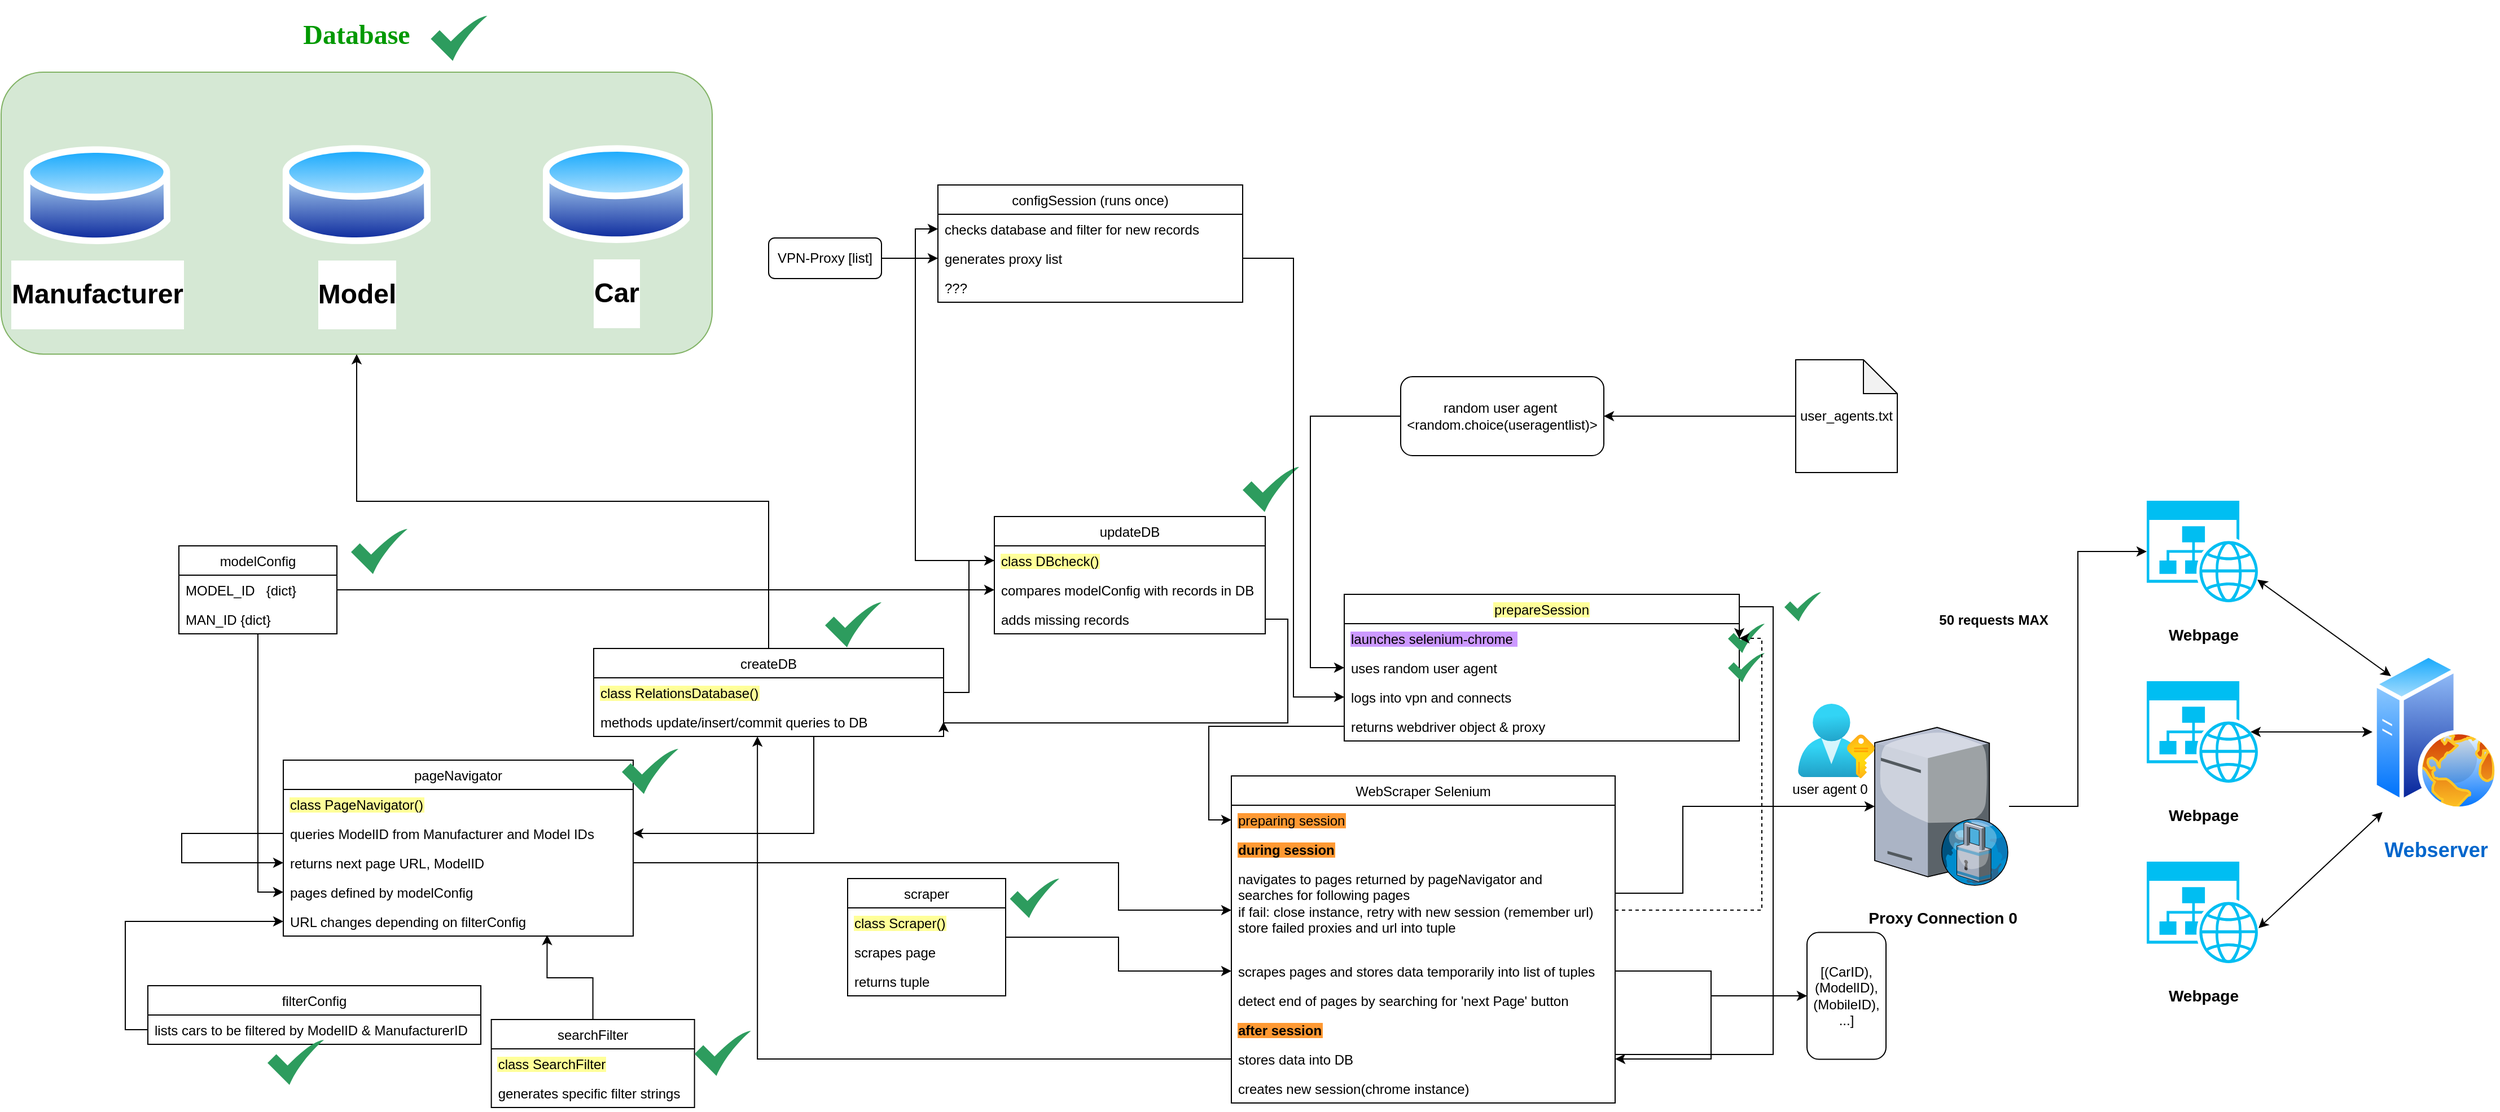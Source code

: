<mxfile version="14.6.13" type="device"><diagram id="ER1LFhD4xa3KlOaFL1ux" name="Page-1"><mxGraphModel dx="2288" dy="1368" grid="1" gridSize="10" guides="1" tooltips="1" connect="1" arrows="1" fold="1" page="0" pageScale="1" pageWidth="1169" pageHeight="827" math="0" shadow="0"><root><mxCell id="0"/><mxCell id="1" parent="0"/><mxCell id="fqkC8qZdYITMj6y0IBV_-4" value="&lt;h3&gt;Webpage&lt;/h3&gt;" style="verticalLabelPosition=bottom;html=1;verticalAlign=top;align=center;strokeColor=none;fillColor=#00BEF2;shape=mxgraph.azure.website_generic;pointerEvents=1;" parent="1" vertex="1"><mxGeometry x="1031" y="400" width="100" height="90" as="geometry"/></mxCell><mxCell id="9GigJdVHKhUV0qmUxYei-4" value="&lt;h2&gt;&lt;font color=&quot;#0066CC&quot;&gt;Webserver&lt;/font&gt;&lt;/h2&gt;" style="aspect=fixed;perimeter=ellipsePerimeter;html=1;align=center;shadow=0;dashed=0;spacingTop=3;image;image=img/lib/active_directory/web_server.svg;fontColor=#009900;" parent="1" vertex="1"><mxGeometry x="1231" y="535" width="112" height="140" as="geometry"/></mxCell><mxCell id="9GigJdVHKhUV0qmUxYei-5" value="&lt;h3&gt;Webpage&lt;/h3&gt;" style="verticalLabelPosition=bottom;html=1;verticalAlign=top;align=center;strokeColor=none;fillColor=#00BEF2;shape=mxgraph.azure.website_generic;pointerEvents=1;" parent="1" vertex="1"><mxGeometry x="1031" y="560" width="100" height="90" as="geometry"/></mxCell><mxCell id="9GigJdVHKhUV0qmUxYei-6" value="&lt;h3&gt;Webpage&lt;/h3&gt;" style="verticalLabelPosition=bottom;html=1;verticalAlign=top;align=center;strokeColor=none;fillColor=#00BEF2;shape=mxgraph.azure.website_generic;pointerEvents=1;" parent="1" vertex="1"><mxGeometry x="1031" y="720" width="100" height="90" as="geometry"/></mxCell><mxCell id="49vKQXlSqPvBuHnHmlB6-36" style="edgeStyle=orthogonalEdgeStyle;rounded=0;orthogonalLoop=1;jettySize=auto;html=1;entryX=0;entryY=0.5;entryDx=0;entryDy=0;entryPerimeter=0;fontColor=#000000;" parent="1" source="9GigJdVHKhUV0qmUxYei-7" target="fqkC8qZdYITMj6y0IBV_-4" edge="1"><mxGeometry relative="1" as="geometry"/></mxCell><mxCell id="9GigJdVHKhUV0qmUxYei-7" value="&lt;h3&gt;&lt;font color=&quot;#000000&quot;&gt;Proxy Connection 0&lt;/font&gt;&lt;/h3&gt;" style="verticalLabelPosition=bottom;aspect=fixed;html=1;verticalAlign=top;strokeColor=none;align=center;outlineConnect=0;shape=mxgraph.citrix.proxy_server;fontColor=#009900;" parent="1" vertex="1"><mxGeometry x="790" y="601" width="119" height="140" as="geometry"/></mxCell><mxCell id="9GigJdVHKhUV0qmUxYei-14" value="" style="endArrow=classic;startArrow=classic;html=1;fontColor=#009900;entryX=0;entryY=0;entryDx=0;entryDy=0;exitX=0.98;exitY=0.778;exitDx=0;exitDy=0;exitPerimeter=0;" parent="1" source="fqkC8qZdYITMj6y0IBV_-4" target="9GigJdVHKhUV0qmUxYei-4" edge="1"><mxGeometry width="50" height="50" relative="1" as="geometry"><mxPoint x="1171" y="490" as="sourcePoint"/><mxPoint x="1221" y="440" as="targetPoint"/></mxGeometry></mxCell><mxCell id="9GigJdVHKhUV0qmUxYei-15" value="" style="endArrow=classic;startArrow=classic;html=1;fontColor=#009900;entryX=0;entryY=0.5;entryDx=0;entryDy=0;exitX=0.92;exitY=0.5;exitDx=0;exitDy=0;exitPerimeter=0;" parent="1" source="9GigJdVHKhUV0qmUxYei-5" target="9GigJdVHKhUV0qmUxYei-4" edge="1"><mxGeometry width="50" height="50" relative="1" as="geometry"><mxPoint x="1161" y="630" as="sourcePoint"/><mxPoint x="1211" y="580" as="targetPoint"/></mxGeometry></mxCell><mxCell id="9GigJdVHKhUV0qmUxYei-16" value="" style="endArrow=classic;startArrow=classic;html=1;fontColor=#009900;entryX=0.08;entryY=1.007;entryDx=0;entryDy=0;entryPerimeter=0;exitX=0.99;exitY=0.656;exitDx=0;exitDy=0;exitPerimeter=0;" parent="1" source="9GigJdVHKhUV0qmUxYei-6" target="9GigJdVHKhUV0qmUxYei-4" edge="1"><mxGeometry width="50" height="50" relative="1" as="geometry"><mxPoint x="1161" y="760" as="sourcePoint"/><mxPoint x="1211" y="710" as="targetPoint"/></mxGeometry></mxCell><mxCell id="9GigJdVHKhUV0qmUxYei-17" value="&lt;h4&gt;50 requests MAX&lt;/h4&gt;" style="text;html=1;align=center;verticalAlign=middle;resizable=0;points=[];autosize=1;strokeColor=none;rotation=0;" parent="1" vertex="1"><mxGeometry x="840" y="481" width="110" height="50" as="geometry"/></mxCell><mxCell id="9GigJdVHKhUV0qmUxYei-21" value="updateDB" style="swimlane;fontStyle=0;childLayout=stackLayout;horizontal=1;startSize=26;horizontalStack=0;resizeParent=1;resizeParentMax=0;resizeLast=0;collapsible=1;marginBottom=0;fontColor=#000000;" parent="1" vertex="1"><mxGeometry x="10" y="414" width="240" height="104" as="geometry"/></mxCell><mxCell id="9GigJdVHKhUV0qmUxYei-22" value="class DBcheck()" style="text;strokeColor=none;fillColor=none;align=left;verticalAlign=top;spacingLeft=4;spacingRight=4;overflow=hidden;rotatable=0;points=[[0,0.5],[1,0.5]];portConstraint=eastwest;labelBackgroundColor=#FFFF99;" parent="9GigJdVHKhUV0qmUxYei-21" vertex="1"><mxGeometry y="26" width="240" height="26" as="geometry"/></mxCell><mxCell id="9GigJdVHKhUV0qmUxYei-23" value="compares modelConfig with records in DB" style="text;strokeColor=none;fillColor=none;align=left;verticalAlign=top;spacingLeft=4;spacingRight=4;overflow=hidden;rotatable=0;points=[[0,0.5],[1,0.5]];portConstraint=eastwest;" parent="9GigJdVHKhUV0qmUxYei-21" vertex="1"><mxGeometry y="52" width="240" height="26" as="geometry"/></mxCell><mxCell id="9GigJdVHKhUV0qmUxYei-24" value="adds missing records" style="text;strokeColor=none;fillColor=none;align=left;verticalAlign=top;spacingLeft=4;spacingRight=4;overflow=hidden;rotatable=0;points=[[0,0.5],[1,0.5]];portConstraint=eastwest;" parent="9GigJdVHKhUV0qmUxYei-21" vertex="1"><mxGeometry y="78" width="240" height="26" as="geometry"/></mxCell><mxCell id="9GigJdVHKhUV0qmUxYei-25" value="WebScraper Selenium" style="swimlane;fontStyle=0;childLayout=stackLayout;horizontal=1;startSize=26;horizontalStack=0;resizeParent=1;resizeParentMax=0;resizeLast=0;collapsible=1;marginBottom=0;fontColor=#000000;" parent="1" vertex="1"><mxGeometry x="220" y="644" width="340" height="290" as="geometry"/></mxCell><mxCell id="p136531RvD-EmiKxAALf-30" value="preparing session" style="text;strokeColor=none;fillColor=none;align=left;verticalAlign=top;spacingLeft=4;spacingRight=4;overflow=hidden;rotatable=0;points=[[0,0.5],[1,0.5]];portConstraint=eastwest;labelBackgroundColor=#FF9933;" parent="9GigJdVHKhUV0qmUxYei-25" vertex="1"><mxGeometry y="26" width="340" height="26" as="geometry"/></mxCell><mxCell id="49vKQXlSqPvBuHnHmlB6-27" value="during session" style="text;strokeColor=none;fillColor=none;align=left;verticalAlign=top;spacingLeft=4;spacingRight=4;overflow=hidden;rotatable=0;points=[[0,0.5],[1,0.5]];portConstraint=eastwest;labelBackgroundColor=#FF9933;fontColor=#000000;fontStyle=1" parent="9GigJdVHKhUV0qmUxYei-25" vertex="1"><mxGeometry y="52" width="340" height="26" as="geometry"/></mxCell><mxCell id="9GigJdVHKhUV0qmUxYei-28" value="navigates to pages returned by pageNavigator and &lt;br&gt;searches for following pages&lt;br&gt;if fail: close instance, retry with new session (remember url)&lt;br&gt;store failed proxies and url into tuple" style="text;strokeColor=none;fillColor=none;align=left;verticalAlign=top;spacingLeft=4;spacingRight=4;overflow=hidden;rotatable=0;points=[[0,0.5],[1,0.5]];portConstraint=eastwest;html=1;rounded=0;" parent="9GigJdVHKhUV0qmUxYei-25" vertex="1"><mxGeometry y="78" width="340" height="82" as="geometry"/></mxCell><mxCell id="49vKQXlSqPvBuHnHmlB6-31" value="scrapes pages and stores data temporarily into list of tuples" style="text;strokeColor=none;fillColor=none;align=left;verticalAlign=top;spacingLeft=4;spacingRight=4;overflow=hidden;rotatable=0;points=[[0,0.5],[1,0.5]];portConstraint=eastwest;labelBackgroundColor=none;fontColor=#000000;" parent="9GigJdVHKhUV0qmUxYei-25" vertex="1"><mxGeometry y="160" width="340" height="26" as="geometry"/></mxCell><mxCell id="R_P5cWSIAP0r2m0pxmcC-4" value="detect end of pages by searching for 'next Page' button" style="text;strokeColor=none;fillColor=none;align=left;verticalAlign=top;spacingLeft=4;spacingRight=4;overflow=hidden;rotatable=0;points=[[0,0.5],[1,0.5]];portConstraint=eastwest;shadow=0;" parent="9GigJdVHKhUV0qmUxYei-25" vertex="1"><mxGeometry y="186" width="340" height="26" as="geometry"/></mxCell><mxCell id="49vKQXlSqPvBuHnHmlB6-28" value="after session" style="text;strokeColor=none;fillColor=none;align=left;verticalAlign=top;spacingLeft=4;spacingRight=4;overflow=hidden;rotatable=0;points=[[0,0.5],[1,0.5]];portConstraint=eastwest;labelBackgroundColor=#FF9933;fontColor=#000000;fontStyle=1" parent="9GigJdVHKhUV0qmUxYei-25" vertex="1"><mxGeometry y="212" width="340" height="26" as="geometry"/></mxCell><mxCell id="49vKQXlSqPvBuHnHmlB6-21" value="stores data into DB" style="text;strokeColor=none;fillColor=none;align=left;verticalAlign=top;spacingLeft=4;spacingRight=4;overflow=hidden;rotatable=0;points=[[0,0.5],[1,0.5]];portConstraint=eastwest;labelBackgroundColor=none;fontColor=#000000;" parent="9GigJdVHKhUV0qmUxYei-25" vertex="1"><mxGeometry y="238" width="340" height="26" as="geometry"/></mxCell><mxCell id="49vKQXlSqPvBuHnHmlB6-23" value="creates new session(chrome instance)" style="text;strokeColor=none;fillColor=none;align=left;verticalAlign=top;spacingLeft=4;spacingRight=4;overflow=hidden;rotatable=0;points=[[0,0.5],[1,0.5]];portConstraint=eastwest;labelBackgroundColor=none;fontColor=#000000;" parent="9GigJdVHKhUV0qmUxYei-25" vertex="1"><mxGeometry y="264" width="340" height="26" as="geometry"/></mxCell><mxCell id="9GigJdVHKhUV0qmUxYei-53" style="edgeStyle=orthogonalEdgeStyle;rounded=0;orthogonalLoop=1;jettySize=auto;html=1;fontColor=#000000;" parent="1" source="9GigJdVHKhUV0qmUxYei-47" target="9GigJdVHKhUV0qmUxYei-1" edge="1"><mxGeometry relative="1" as="geometry"/></mxCell><mxCell id="9GigJdVHKhUV0qmUxYei-51" style="edgeStyle=orthogonalEdgeStyle;rounded=0;orthogonalLoop=1;jettySize=auto;html=1;entryX=0;entryY=0.5;entryDx=0;entryDy=0;fontColor=#000000;" parent="1" source="9GigJdVHKhUV0qmUxYei-48" target="9GigJdVHKhUV0qmUxYei-22" edge="1"><mxGeometry relative="1" as="geometry"/></mxCell><mxCell id="49vKQXlSqPvBuHnHmlB6-5" style="edgeStyle=orthogonalEdgeStyle;rounded=0;orthogonalLoop=1;jettySize=auto;html=1;entryX=0;entryY=0.5;entryDx=0;entryDy=0;fontColor=#000000;" parent="1" source="49vKQXlSqPvBuHnHmlB6-1" target="9GigJdVHKhUV0qmUxYei-23" edge="1"><mxGeometry relative="1" as="geometry"/></mxCell><mxCell id="49vKQXlSqPvBuHnHmlB6-25" style="edgeStyle=orthogonalEdgeStyle;rounded=0;orthogonalLoop=1;jettySize=auto;html=1;entryX=0;entryY=0.5;entryDx=0;entryDy=0;fontColor=#000000;" parent="1" source="49vKQXlSqPvBuHnHmlB6-1" target="49vKQXlSqPvBuHnHmlB6-24" edge="1"><mxGeometry relative="1" as="geometry"/></mxCell><mxCell id="49vKQXlSqPvBuHnHmlB6-1" value="modelConfig" style="swimlane;fontStyle=0;childLayout=stackLayout;horizontal=1;startSize=26;horizontalStack=0;resizeParent=1;resizeParentMax=0;resizeLast=0;collapsible=1;marginBottom=0;labelBackgroundColor=none;fontColor=#000000;" parent="1" vertex="1"><mxGeometry x="-712.5" y="440" width="140" height="78" as="geometry"/></mxCell><mxCell id="49vKQXlSqPvBuHnHmlB6-2" value="MODEL_ID   {dict}&#10;" style="text;strokeColor=none;fillColor=none;align=left;verticalAlign=top;spacingLeft=4;spacingRight=4;overflow=hidden;rotatable=0;points=[[0,0.5],[1,0.5]];portConstraint=eastwest;" parent="49vKQXlSqPvBuHnHmlB6-1" vertex="1"><mxGeometry y="26" width="140" height="26" as="geometry"/></mxCell><mxCell id="49vKQXlSqPvBuHnHmlB6-3" value="MAN_ID {dict}" style="text;strokeColor=none;fillColor=none;align=left;verticalAlign=top;spacingLeft=4;spacingRight=4;overflow=hidden;rotatable=0;points=[[0,0.5],[1,0.5]];portConstraint=eastwest;" parent="49vKQXlSqPvBuHnHmlB6-1" vertex="1"><mxGeometry y="52" width="140" height="26" as="geometry"/></mxCell><mxCell id="p136531RvD-EmiKxAALf-4" style="edgeStyle=orthogonalEdgeStyle;rounded=0;orthogonalLoop=1;jettySize=auto;html=1;entryX=0;entryY=0.5;entryDx=0;entryDy=0;exitX=0;exitY=0.5;exitDx=0;exitDy=0;" parent="1" source="49vKQXlSqPvBuHnHmlB6-7" target="49vKQXlSqPvBuHnHmlB6-17" edge="1"><mxGeometry relative="1" as="geometry"/></mxCell><mxCell id="49vKQXlSqPvBuHnHmlB6-6" value="filterConfig" style="swimlane;fontStyle=0;childLayout=stackLayout;horizontal=1;startSize=26;horizontalStack=0;resizeParent=1;resizeParentMax=0;resizeLast=0;collapsible=1;marginBottom=0;labelBackgroundColor=none;fontColor=#000000;" parent="1" vertex="1"><mxGeometry x="-740" y="830" width="295" height="52" as="geometry"/></mxCell><mxCell id="49vKQXlSqPvBuHnHmlB6-7" value="lists cars to be filtered by ModelID &amp; ManufacturerID" style="text;strokeColor=none;fillColor=none;align=left;verticalAlign=top;spacingLeft=4;spacingRight=4;overflow=hidden;rotatable=0;points=[[0,0.5],[1,0.5]];portConstraint=eastwest;" parent="49vKQXlSqPvBuHnHmlB6-6" vertex="1"><mxGeometry y="26" width="295" height="26" as="geometry"/></mxCell><mxCell id="p136531RvD-EmiKxAALf-5" style="edgeStyle=orthogonalEdgeStyle;rounded=0;orthogonalLoop=1;jettySize=auto;html=1;entryX=0.754;entryY=0.962;entryDx=0;entryDy=0;entryPerimeter=0;" parent="1" source="49vKQXlSqPvBuHnHmlB6-10" target="49vKQXlSqPvBuHnHmlB6-17" edge="1"><mxGeometry relative="1" as="geometry"/></mxCell><mxCell id="49vKQXlSqPvBuHnHmlB6-10" value="searchFilter" style="swimlane;fontStyle=0;childLayout=stackLayout;horizontal=1;startSize=26;horizontalStack=0;resizeParent=1;resizeParentMax=0;resizeLast=0;collapsible=1;marginBottom=0;labelBackgroundColor=none;fontColor=#000000;" parent="1" vertex="1"><mxGeometry x="-435.68" y="860" width="180" height="78" as="geometry"/></mxCell><mxCell id="49vKQXlSqPvBuHnHmlB6-11" value="class SearchFilter" style="text;strokeColor=none;fillColor=none;align=left;verticalAlign=top;spacingLeft=4;spacingRight=4;overflow=hidden;rotatable=0;points=[[0,0.5],[1,0.5]];portConstraint=eastwest;labelBackgroundColor=#FFFF99;" parent="49vKQXlSqPvBuHnHmlB6-10" vertex="1"><mxGeometry y="26" width="180" height="26" as="geometry"/></mxCell><mxCell id="49vKQXlSqPvBuHnHmlB6-12" value="generates specific filter strings" style="text;strokeColor=none;fillColor=none;align=left;verticalAlign=top;spacingLeft=4;spacingRight=4;overflow=hidden;rotatable=0;points=[[0,0.5],[1,0.5]];portConstraint=eastwest;" parent="49vKQXlSqPvBuHnHmlB6-10" vertex="1"><mxGeometry y="52" width="180" height="26" as="geometry"/></mxCell><mxCell id="49vKQXlSqPvBuHnHmlB6-20" style="edgeStyle=orthogonalEdgeStyle;rounded=0;orthogonalLoop=1;jettySize=auto;html=1;entryX=0;entryY=0.5;entryDx=0;entryDy=0;fontColor=#000000;exitX=1;exitY=0.5;exitDx=0;exitDy=0;" parent="1" source="49vKQXlSqPvBuHnHmlB6-16" target="9GigJdVHKhUV0qmUxYei-28" edge="1"><mxGeometry relative="1" as="geometry"><Array as="points"><mxPoint x="120" y="721"/><mxPoint x="120" y="763"/></Array></mxGeometry></mxCell><mxCell id="49vKQXlSqPvBuHnHmlB6-14" value="pageNavigator" style="swimlane;fontStyle=0;childLayout=stackLayout;horizontal=1;startSize=26;horizontalStack=0;resizeParent=1;resizeParentMax=0;resizeLast=0;collapsible=1;marginBottom=0;labelBackgroundColor=none;fontColor=#000000;" parent="1" vertex="1"><mxGeometry x="-620" y="630" width="310" height="156" as="geometry"/></mxCell><mxCell id="49vKQXlSqPvBuHnHmlB6-15" value="class PageNavigator()" style="text;strokeColor=none;fillColor=none;align=left;verticalAlign=top;spacingLeft=4;spacingRight=4;overflow=hidden;rotatable=0;points=[[0,0.5],[1,0.5]];portConstraint=eastwest;labelBackgroundColor=#FFFF99;" parent="49vKQXlSqPvBuHnHmlB6-14" vertex="1"><mxGeometry y="26" width="310" height="26" as="geometry"/></mxCell><mxCell id="R_P5cWSIAP0r2m0pxmcC-17" style="edgeStyle=orthogonalEdgeStyle;rounded=0;orthogonalLoop=1;jettySize=auto;html=1;entryX=0;entryY=0.5;entryDx=0;entryDy=0;exitX=0;exitY=0.5;exitDx=0;exitDy=0;" parent="49vKQXlSqPvBuHnHmlB6-14" source="R_P5cWSIAP0r2m0pxmcC-16" target="49vKQXlSqPvBuHnHmlB6-16" edge="1"><mxGeometry relative="1" as="geometry"><Array as="points"><mxPoint x="-90" y="65"/><mxPoint x="-90" y="91"/></Array></mxGeometry></mxCell><mxCell id="R_P5cWSIAP0r2m0pxmcC-16" value="queries ModelID from Manufacturer and Model IDs" style="text;strokeColor=none;fillColor=none;align=left;verticalAlign=top;spacingLeft=4;spacingRight=4;overflow=hidden;rotatable=0;points=[[0,0.5],[1,0.5]];portConstraint=eastwest;shadow=0;" parent="49vKQXlSqPvBuHnHmlB6-14" vertex="1"><mxGeometry y="52" width="310" height="26" as="geometry"/></mxCell><mxCell id="49vKQXlSqPvBuHnHmlB6-16" value="returns next page URL, ModelID" style="text;strokeColor=none;fillColor=none;align=left;verticalAlign=top;spacingLeft=4;spacingRight=4;overflow=hidden;rotatable=0;points=[[0,0.5],[1,0.5]];portConstraint=eastwest;" parent="49vKQXlSqPvBuHnHmlB6-14" vertex="1"><mxGeometry y="78" width="310" height="26" as="geometry"/></mxCell><mxCell id="49vKQXlSqPvBuHnHmlB6-24" value="pages defined by modelConfig" style="text;strokeColor=none;fillColor=none;align=left;verticalAlign=top;spacingLeft=4;spacingRight=4;overflow=hidden;rotatable=0;points=[[0,0.5],[1,0.5]];portConstraint=eastwest;labelBackgroundColor=none;fontColor=#000000;" parent="49vKQXlSqPvBuHnHmlB6-14" vertex="1"><mxGeometry y="104" width="310" height="26" as="geometry"/></mxCell><mxCell id="49vKQXlSqPvBuHnHmlB6-17" value="URL changes depending on filterConfig" style="text;strokeColor=none;fillColor=none;align=left;verticalAlign=top;spacingLeft=4;spacingRight=4;overflow=hidden;rotatable=0;points=[[0,0.5],[1,0.5]];portConstraint=eastwest;" parent="49vKQXlSqPvBuHnHmlB6-14" vertex="1"><mxGeometry y="130" width="310" height="26" as="geometry"/></mxCell><mxCell id="p136531RvD-EmiKxAALf-33" style="edgeStyle=orthogonalEdgeStyle;rounded=0;orthogonalLoop=1;jettySize=auto;html=1;entryX=1;entryY=0.5;entryDx=0;entryDy=0;fontColor=#4D4D4D;" parent="1" source="49vKQXlSqPvBuHnHmlB6-38" target="49vKQXlSqPvBuHnHmlB6-21" edge="1"><mxGeometry relative="1" as="geometry"/></mxCell><mxCell id="49vKQXlSqPvBuHnHmlB6-38" value="&lt;div&gt;[(CarID),&lt;/div&gt;&lt;div&gt;(ModelID),&lt;/div&gt;&lt;div&gt;(MobileID),&lt;/div&gt;&lt;div&gt;...]&lt;/div&gt;" style="rounded=1;whiteSpace=wrap;html=1;labelBackgroundColor=none;fontColor=#000000;" parent="1" vertex="1"><mxGeometry x="730" y="782.75" width="70" height="112.5" as="geometry"/></mxCell><mxCell id="49vKQXlSqPvBuHnHmlB6-39" style="edgeStyle=orthogonalEdgeStyle;rounded=0;orthogonalLoop=1;jettySize=auto;html=1;entryX=0;entryY=0.5;entryDx=0;entryDy=0;fontColor=#000000;" parent="1" source="49vKQXlSqPvBuHnHmlB6-31" target="49vKQXlSqPvBuHnHmlB6-38" edge="1"><mxGeometry relative="1" as="geometry"/></mxCell><mxCell id="R_P5cWSIAP0r2m0pxmcC-18" style="edgeStyle=orthogonalEdgeStyle;rounded=0;orthogonalLoop=1;jettySize=auto;html=1;entryX=1;entryY=0.5;entryDx=0;entryDy=0;" parent="1" source="9GigJdVHKhUV0qmUxYei-47" target="R_P5cWSIAP0r2m0pxmcC-16" edge="1"><mxGeometry relative="1" as="geometry"><Array as="points"><mxPoint x="-150" y="695"/></Array></mxGeometry></mxCell><mxCell id="9GigJdVHKhUV0qmUxYei-47" value="createDB" style="swimlane;fontStyle=0;childLayout=stackLayout;horizontal=1;startSize=26;horizontalStack=0;resizeParent=1;resizeParentMax=0;resizeLast=0;collapsible=1;marginBottom=0;fontColor=#000000;" parent="1" vertex="1"><mxGeometry x="-345" y="531" width="310" height="78" as="geometry"/></mxCell><mxCell id="9GigJdVHKhUV0qmUxYei-48" value="class RelationsDatabase()" style="text;strokeColor=none;fillColor=none;align=left;verticalAlign=top;spacingLeft=4;spacingRight=4;overflow=hidden;rotatable=0;points=[[0,0.5],[1,0.5]];portConstraint=eastwest;labelBackgroundColor=#FFFF99;" parent="9GigJdVHKhUV0qmUxYei-47" vertex="1"><mxGeometry y="26" width="310" height="26" as="geometry"/></mxCell><mxCell id="9GigJdVHKhUV0qmUxYei-49" value="methods update/insert/commit queries to DB" style="text;strokeColor=none;fillColor=none;align=left;verticalAlign=top;spacingLeft=4;spacingRight=4;overflow=hidden;rotatable=0;points=[[0,0.5],[1,0.5]];portConstraint=eastwest;" parent="9GigJdVHKhUV0qmUxYei-47" vertex="1"><mxGeometry y="52" width="310" height="26" as="geometry"/></mxCell><mxCell id="p136531RvD-EmiKxAALf-6" value="" style="html=1;aspect=fixed;strokeColor=none;shadow=0;align=center;verticalAlign=top;fillColor=#2D9C5E;shape=mxgraph.gcp2.check" parent="1" vertex="1"><mxGeometry x="-560" y="425" width="50" height="40" as="geometry"/></mxCell><mxCell id="p136531RvD-EmiKxAALf-8" value="" style="html=1;aspect=fixed;strokeColor=none;shadow=0;align=center;verticalAlign=top;fillColor=#2D9C5E;shape=mxgraph.gcp2.check" parent="1" vertex="1"><mxGeometry x="-140" y="490" width="50" height="40" as="geometry"/></mxCell><mxCell id="p136531RvD-EmiKxAALf-9" value="" style="html=1;aspect=fixed;strokeColor=none;shadow=0;align=center;verticalAlign=top;fillColor=#2D9C5E;shape=mxgraph.gcp2.check" parent="1" vertex="1"><mxGeometry x="230" y="370" width="50" height="40" as="geometry"/></mxCell><mxCell id="p136531RvD-EmiKxAALf-10" value="" style="html=1;aspect=fixed;strokeColor=none;shadow=0;align=center;verticalAlign=top;fillColor=#2D9C5E;shape=mxgraph.gcp2.check" parent="1" vertex="1"><mxGeometry x="-634" y="878" width="50" height="40" as="geometry"/></mxCell><mxCell id="p136531RvD-EmiKxAALf-11" value="" style="html=1;aspect=fixed;strokeColor=none;shadow=0;align=center;verticalAlign=top;fillColor=#2D9C5E;shape=mxgraph.gcp2.check" parent="1" vertex="1"><mxGeometry x="-255.68" y="870" width="50" height="40" as="geometry"/></mxCell><mxCell id="p136531RvD-EmiKxAALf-16" style="edgeStyle=orthogonalEdgeStyle;rounded=0;orthogonalLoop=1;jettySize=auto;html=1;entryX=0;entryY=0.5;entryDx=0;entryDy=0;" parent="1" source="p136531RvD-EmiKxAALf-12" target="49vKQXlSqPvBuHnHmlB6-31" edge="1"><mxGeometry relative="1" as="geometry"/></mxCell><mxCell id="p136531RvD-EmiKxAALf-12" value="scraper" style="swimlane;fontStyle=0;childLayout=stackLayout;horizontal=1;startSize=26;horizontalStack=0;resizeParent=1;resizeParentMax=0;resizeLast=0;collapsible=1;marginBottom=0;" parent="1" vertex="1"><mxGeometry x="-120" y="735" width="140" height="104" as="geometry"/></mxCell><mxCell id="p136531RvD-EmiKxAALf-17" value="class Scraper()" style="text;strokeColor=none;fillColor=none;align=left;verticalAlign=top;spacingLeft=4;spacingRight=4;overflow=hidden;rotatable=0;points=[[0,0.5],[1,0.5]];portConstraint=eastwest;labelBackgroundColor=#FFFF99;" parent="p136531RvD-EmiKxAALf-12" vertex="1"><mxGeometry y="26" width="140" height="26" as="geometry"/></mxCell><mxCell id="p136531RvD-EmiKxAALf-13" value="scrapes page" style="text;strokeColor=none;fillColor=none;align=left;verticalAlign=top;spacingLeft=4;spacingRight=4;overflow=hidden;rotatable=0;points=[[0,0.5],[1,0.5]];portConstraint=eastwest;" parent="p136531RvD-EmiKxAALf-12" vertex="1"><mxGeometry y="52" width="140" height="26" as="geometry"/></mxCell><mxCell id="p136531RvD-EmiKxAALf-14" value="returns tuple" style="text;strokeColor=none;fillColor=none;align=left;verticalAlign=top;spacingLeft=4;spacingRight=4;overflow=hidden;rotatable=0;points=[[0,0.5],[1,0.5]];portConstraint=eastwest;" parent="p136531RvD-EmiKxAALf-12" vertex="1"><mxGeometry y="78" width="140" height="26" as="geometry"/></mxCell><mxCell id="p136531RvD-EmiKxAALf-18" value="prepareSession" style="swimlane;fontStyle=0;childLayout=stackLayout;horizontal=1;startSize=26;horizontalStack=0;resizeParent=1;resizeParentMax=0;resizeLast=0;collapsible=1;marginBottom=0;labelBackgroundColor=#FFFF99;" parent="1" vertex="1"><mxGeometry x="320" y="483" width="350" height="130" as="geometry"/></mxCell><mxCell id="p136531RvD-EmiKxAALf-19" value="launches selenium-chrome " style="text;strokeColor=none;fillColor=none;align=left;verticalAlign=top;spacingLeft=4;spacingRight=4;overflow=hidden;rotatable=0;points=[[0,0.5],[1,0.5]];portConstraint=eastwest;labelBackgroundColor=#CC99FF;" parent="p136531RvD-EmiKxAALf-18" vertex="1"><mxGeometry y="26" width="350" height="26" as="geometry"/></mxCell><mxCell id="p136531RvD-EmiKxAALf-22" value="uses random user agent" style="text;strokeColor=none;fillColor=none;align=left;verticalAlign=top;spacingLeft=4;spacingRight=4;overflow=hidden;rotatable=0;points=[[0,0.5],[1,0.5]];portConstraint=eastwest;labelBackgroundColor=none;" parent="p136531RvD-EmiKxAALf-18" vertex="1"><mxGeometry y="52" width="350" height="26" as="geometry"/></mxCell><mxCell id="p136531RvD-EmiKxAALf-20" value="logs into vpn and connects" style="text;strokeColor=none;fillColor=none;align=left;verticalAlign=top;spacingLeft=4;spacingRight=4;overflow=hidden;rotatable=0;points=[[0,0.5],[1,0.5]];portConstraint=eastwest;" parent="p136531RvD-EmiKxAALf-18" vertex="1"><mxGeometry y="78" width="350" height="26" as="geometry"/></mxCell><mxCell id="p136531RvD-EmiKxAALf-23" value="returns webdriver object &amp; proxy" style="text;strokeColor=none;fillColor=none;align=left;verticalAlign=top;spacingLeft=4;spacingRight=4;overflow=hidden;rotatable=0;points=[[0,0.5],[1,0.5]];portConstraint=eastwest;labelBackgroundColor=none;" parent="p136531RvD-EmiKxAALf-18" vertex="1"><mxGeometry y="104" width="350" height="26" as="geometry"/></mxCell><mxCell id="p136531RvD-EmiKxAALf-27" style="edgeStyle=orthogonalEdgeStyle;rounded=0;orthogonalLoop=1;jettySize=auto;html=1;entryX=0;entryY=0.5;entryDx=0;entryDy=0;" parent="1" source="p136531RvD-EmiKxAALf-23" target="p136531RvD-EmiKxAALf-30" edge="1"><mxGeometry relative="1" as="geometry"/></mxCell><mxCell id="p136531RvD-EmiKxAALf-29" style="edgeStyle=orthogonalEdgeStyle;rounded=0;orthogonalLoop=1;jettySize=auto;html=1;" parent="1" source="9GigJdVHKhUV0qmUxYei-28" target="9GigJdVHKhUV0qmUxYei-7" edge="1"><mxGeometry relative="1" as="geometry"><Array as="points"><mxPoint x="620" y="748"/><mxPoint x="620" y="671"/></Array></mxGeometry></mxCell><mxCell id="p136531RvD-EmiKxAALf-36" style="edgeStyle=orthogonalEdgeStyle;rounded=0;orthogonalLoop=1;jettySize=auto;html=1;entryX=0.468;entryY=1;entryDx=0;entryDy=0;entryPerimeter=0;fontColor=#4D4D4D;" parent="1" source="49vKQXlSqPvBuHnHmlB6-21" target="9GigJdVHKhUV0qmUxYei-49" edge="1"><mxGeometry relative="1" as="geometry"/></mxCell><mxCell id="R_P5cWSIAP0r2m0pxmcC-1" style="edgeStyle=orthogonalEdgeStyle;rounded=0;orthogonalLoop=1;jettySize=auto;html=1;entryX=1;entryY=0.5;entryDx=0;entryDy=0;exitX=1;exitY=0.5;exitDx=0;exitDy=0;" parent="1" source="49vKQXlSqPvBuHnHmlB6-23" target="p136531RvD-EmiKxAALf-19" edge="1"><mxGeometry relative="1" as="geometry"><Array as="points"><mxPoint x="700" y="891"/><mxPoint x="700" y="494"/></Array></mxGeometry></mxCell><mxCell id="R_P5cWSIAP0r2m0pxmcC-3" value="" style="group" parent="1" vertex="1" connectable="0"><mxGeometry x="710" y="580" width="80" height="86" as="geometry"/></mxCell><mxCell id="49vKQXlSqPvBuHnHmlB6-37" value="user agent 0" style="text;html=1;align=center;verticalAlign=middle;resizable=0;points=[];autosize=1;strokeColor=none;fontColor=#000000;shadow=0;" parent="R_P5cWSIAP0r2m0pxmcC-3" vertex="1"><mxGeometry y="66" width="80" height="20" as="geometry"/></mxCell><mxCell id="R_P5cWSIAP0r2m0pxmcC-2" value="" style="aspect=fixed;html=1;points=[];align=center;image;fontSize=12;image=img/lib/azure2/azure_stack/User_Subscriptions.svg;shadow=0;" parent="R_P5cWSIAP0r2m0pxmcC-3" vertex="1"><mxGeometry x="12" width="68" height="66" as="geometry"/></mxCell><mxCell id="R_P5cWSIAP0r2m0pxmcC-5" style="edgeStyle=orthogonalEdgeStyle;rounded=0;orthogonalLoop=1;jettySize=auto;html=1;entryX=1;entryY=0.5;entryDx=0;entryDy=0;" parent="1" source="9GigJdVHKhUV0qmUxYei-24" target="9GigJdVHKhUV0qmUxYei-49" edge="1"><mxGeometry relative="1" as="geometry"><Array as="points"><mxPoint x="270" y="505"/><mxPoint x="270" y="597"/></Array></mxGeometry></mxCell><mxCell id="R_P5cWSIAP0r2m0pxmcC-13" style="edgeStyle=orthogonalEdgeStyle;rounded=0;orthogonalLoop=1;jettySize=auto;html=1;entryX=0;entryY=0.5;entryDx=0;entryDy=0;exitX=0;exitY=0.5;exitDx=0;exitDy=0;" parent="1" source="R_P5cWSIAP0r2m0pxmcC-10" target="p136531RvD-EmiKxAALf-22" edge="1"><mxGeometry relative="1" as="geometry"><Array as="points"><mxPoint x="290" y="325"/><mxPoint x="290" y="548"/></Array></mxGeometry></mxCell><mxCell id="R_P5cWSIAP0r2m0pxmcC-10" value="random user agent&amp;nbsp;&lt;br&gt;&amp;lt;random.choice(useragentlist)&amp;gt;" style="rounded=1;whiteSpace=wrap;html=1;shadow=0;" parent="1" vertex="1"><mxGeometry x="370" y="290" width="180" height="70" as="geometry"/></mxCell><mxCell id="R_P5cWSIAP0r2m0pxmcC-19" value="" style="html=1;aspect=fixed;strokeColor=none;shadow=0;align=center;verticalAlign=top;fillColor=#2D9C5E;shape=mxgraph.gcp2.check" parent="1" vertex="1"><mxGeometry x="-320" y="620" width="50" height="40" as="geometry"/></mxCell><mxCell id="A9V5OUwEpGoGe_3VJQbm-1" value="" style="html=1;aspect=fixed;strokeColor=none;shadow=0;align=center;verticalAlign=top;fillColor=#2D9C5E;shape=mxgraph.gcp2.check" parent="1" vertex="1"><mxGeometry x="660" y="535" width="32.5" height="26" as="geometry"/></mxCell><mxCell id="A9V5OUwEpGoGe_3VJQbm-4" value="" style="html=1;aspect=fixed;strokeColor=none;shadow=0;align=center;verticalAlign=top;fillColor=#2D9C5E;shape=mxgraph.gcp2.check" parent="1" vertex="1"><mxGeometry x="660" y="509" width="32.5" height="26" as="geometry"/></mxCell><mxCell id="A9V5OUwEpGoGe_3VJQbm-5" style="edgeStyle=orthogonalEdgeStyle;rounded=0;orthogonalLoop=1;jettySize=auto;html=1;entryX=1;entryY=0.5;entryDx=0;entryDy=0;dashed=1;" parent="1" source="9GigJdVHKhUV0qmUxYei-28" target="p136531RvD-EmiKxAALf-19" edge="1"><mxGeometry relative="1" as="geometry"/></mxCell><mxCell id="A9V5OUwEpGoGe_3VJQbm-7" value="" style="html=1;aspect=fixed;strokeColor=none;shadow=0;align=center;verticalAlign=top;fillColor=#2D9C5E;shape=mxgraph.gcp2.check" parent="1" vertex="1"><mxGeometry x="710" y="481" width="32.5" height="26" as="geometry"/></mxCell><mxCell id="A9V5OUwEpGoGe_3VJQbm-14" style="edgeStyle=orthogonalEdgeStyle;rounded=0;orthogonalLoop=1;jettySize=auto;html=1;entryX=1;entryY=0.5;entryDx=0;entryDy=0;" parent="1" source="A9V5OUwEpGoGe_3VJQbm-13" target="R_P5cWSIAP0r2m0pxmcC-10" edge="1"><mxGeometry relative="1" as="geometry"/></mxCell><mxCell id="A9V5OUwEpGoGe_3VJQbm-13" value="user_agents.txt" style="shape=note;whiteSpace=wrap;html=1;backgroundOutline=1;darkOpacity=0.05;" parent="1" vertex="1"><mxGeometry x="720" y="275" width="90" height="100" as="geometry"/></mxCell><mxCell id="A9V5OUwEpGoGe_3VJQbm-15" value="" style="html=1;aspect=fixed;strokeColor=none;shadow=0;align=center;verticalAlign=top;fillColor=#2D9C5E;shape=mxgraph.gcp2.check" parent="1" vertex="1"><mxGeometry x="23.75" y="735" width="43.75" height="35" as="geometry"/></mxCell><mxCell id="QGSS1-vvG64jHCGEgVkJ-1" value="configSession (runs once)" style="swimlane;fontStyle=0;childLayout=stackLayout;horizontal=1;startSize=26;horizontalStack=0;resizeParent=1;resizeParentMax=0;resizeLast=0;collapsible=1;marginBottom=0;" vertex="1" parent="1"><mxGeometry x="-40" y="120" width="270" height="104" as="geometry"/></mxCell><mxCell id="QGSS1-vvG64jHCGEgVkJ-2" value="checks database and filter for new records" style="text;strokeColor=none;fillColor=none;align=left;verticalAlign=top;spacingLeft=4;spacingRight=4;overflow=hidden;rotatable=0;points=[[0,0.5],[1,0.5]];portConstraint=eastwest;" vertex="1" parent="QGSS1-vvG64jHCGEgVkJ-1"><mxGeometry y="26" width="270" height="26" as="geometry"/></mxCell><mxCell id="QGSS1-vvG64jHCGEgVkJ-3" value="generates proxy list" style="text;strokeColor=none;fillColor=none;align=left;verticalAlign=top;spacingLeft=4;spacingRight=4;overflow=hidden;rotatable=0;points=[[0,0.5],[1,0.5]];portConstraint=eastwest;" vertex="1" parent="QGSS1-vvG64jHCGEgVkJ-1"><mxGeometry y="52" width="270" height="26" as="geometry"/></mxCell><mxCell id="QGSS1-vvG64jHCGEgVkJ-4" value="???" style="text;strokeColor=none;fillColor=none;align=left;verticalAlign=top;spacingLeft=4;spacingRight=4;overflow=hidden;rotatable=0;points=[[0,0.5],[1,0.5]];portConstraint=eastwest;" vertex="1" parent="QGSS1-vvG64jHCGEgVkJ-1"><mxGeometry y="78" width="270" height="26" as="geometry"/></mxCell><mxCell id="QGSS1-vvG64jHCGEgVkJ-5" style="edgeStyle=orthogonalEdgeStyle;rounded=0;orthogonalLoop=1;jettySize=auto;html=1;entryX=0;entryY=0.5;entryDx=0;entryDy=0;" edge="1" parent="1" source="9GigJdVHKhUV0qmUxYei-22" target="QGSS1-vvG64jHCGEgVkJ-2"><mxGeometry relative="1" as="geometry"/></mxCell><mxCell id="QGSS1-vvG64jHCGEgVkJ-7" style="edgeStyle=orthogonalEdgeStyle;rounded=0;orthogonalLoop=1;jettySize=auto;html=1;entryX=0;entryY=0.5;entryDx=0;entryDy=0;" edge="1" parent="1" source="QGSS1-vvG64jHCGEgVkJ-6" target="QGSS1-vvG64jHCGEgVkJ-3"><mxGeometry relative="1" as="geometry"/></mxCell><mxCell id="QGSS1-vvG64jHCGEgVkJ-6" value="VPN-Proxy [list]" style="rounded=1;whiteSpace=wrap;html=1;shadow=0;" vertex="1" parent="1"><mxGeometry x="-190" y="167" width="100" height="36" as="geometry"/></mxCell><mxCell id="QGSS1-vvG64jHCGEgVkJ-8" style="edgeStyle=orthogonalEdgeStyle;rounded=0;orthogonalLoop=1;jettySize=auto;html=1;entryX=0;entryY=0.5;entryDx=0;entryDy=0;" edge="1" parent="1" source="QGSS1-vvG64jHCGEgVkJ-3" target="p136531RvD-EmiKxAALf-20"><mxGeometry relative="1" as="geometry"/></mxCell><mxCell id="QGSS1-vvG64jHCGEgVkJ-9" value="" style="group" vertex="1" connectable="0" parent="1"><mxGeometry x="-870" y="-30" width="630" height="300" as="geometry"/></mxCell><mxCell id="9GigJdVHKhUV0qmUxYei-1" value="&lt;h1&gt;&lt;font face=&quot;Verdana&quot;&gt;Database&lt;/font&gt;&lt;/h1&gt;" style="rounded=1;whiteSpace=wrap;html=1;labelPosition=center;verticalLabelPosition=top;align=center;verticalAlign=bottom;fillColor=#d5e8d4;strokeColor=#82b366;fontColor=#009900;" parent="QGSS1-vvG64jHCGEgVkJ-9" vertex="1"><mxGeometry y="50" width="630" height="250" as="geometry"/></mxCell><mxCell id="fqkC8qZdYITMj6y0IBV_-3" value="&lt;h1&gt;Manufacturer&lt;/h1&gt;" style="aspect=fixed;perimeter=ellipsePerimeter;html=1;align=center;shadow=0;dashed=0;spacingTop=3;image;image=img/lib/active_directory/database.svg;" parent="QGSS1-vvG64jHCGEgVkJ-9" vertex="1"><mxGeometry x="20" y="111" width="130" height="96.2" as="geometry"/></mxCell><mxCell id="9GigJdVHKhUV0qmUxYei-2" value="&lt;h1&gt;Model&lt;br&gt;&lt;/h1&gt;" style="aspect=fixed;perimeter=ellipsePerimeter;html=1;align=center;shadow=0;dashed=0;spacingTop=3;image;image=img/lib/active_directory/database.svg;" parent="QGSS1-vvG64jHCGEgVkJ-9" vertex="1"><mxGeometry x="249.32" y="110" width="131.35" height="97.2" as="geometry"/></mxCell><mxCell id="9GigJdVHKhUV0qmUxYei-3" value="&lt;h1&gt;Car&lt;br&gt;&lt;/h1&gt;" style="aspect=fixed;perimeter=ellipsePerimeter;html=1;align=center;shadow=0;dashed=0;spacingTop=3;image;image=img/lib/active_directory/database.svg;" parent="QGSS1-vvG64jHCGEgVkJ-9" vertex="1"><mxGeometry x="480" y="110" width="130" height="96.2" as="geometry"/></mxCell><mxCell id="p136531RvD-EmiKxAALf-7" value="" style="html=1;aspect=fixed;strokeColor=none;shadow=0;align=center;verticalAlign=top;fillColor=#2D9C5E;shape=mxgraph.gcp2.check" parent="QGSS1-vvG64jHCGEgVkJ-9" vertex="1"><mxGeometry x="380.67" width="50" height="40" as="geometry"/></mxCell></root></mxGraphModel></diagram></mxfile>